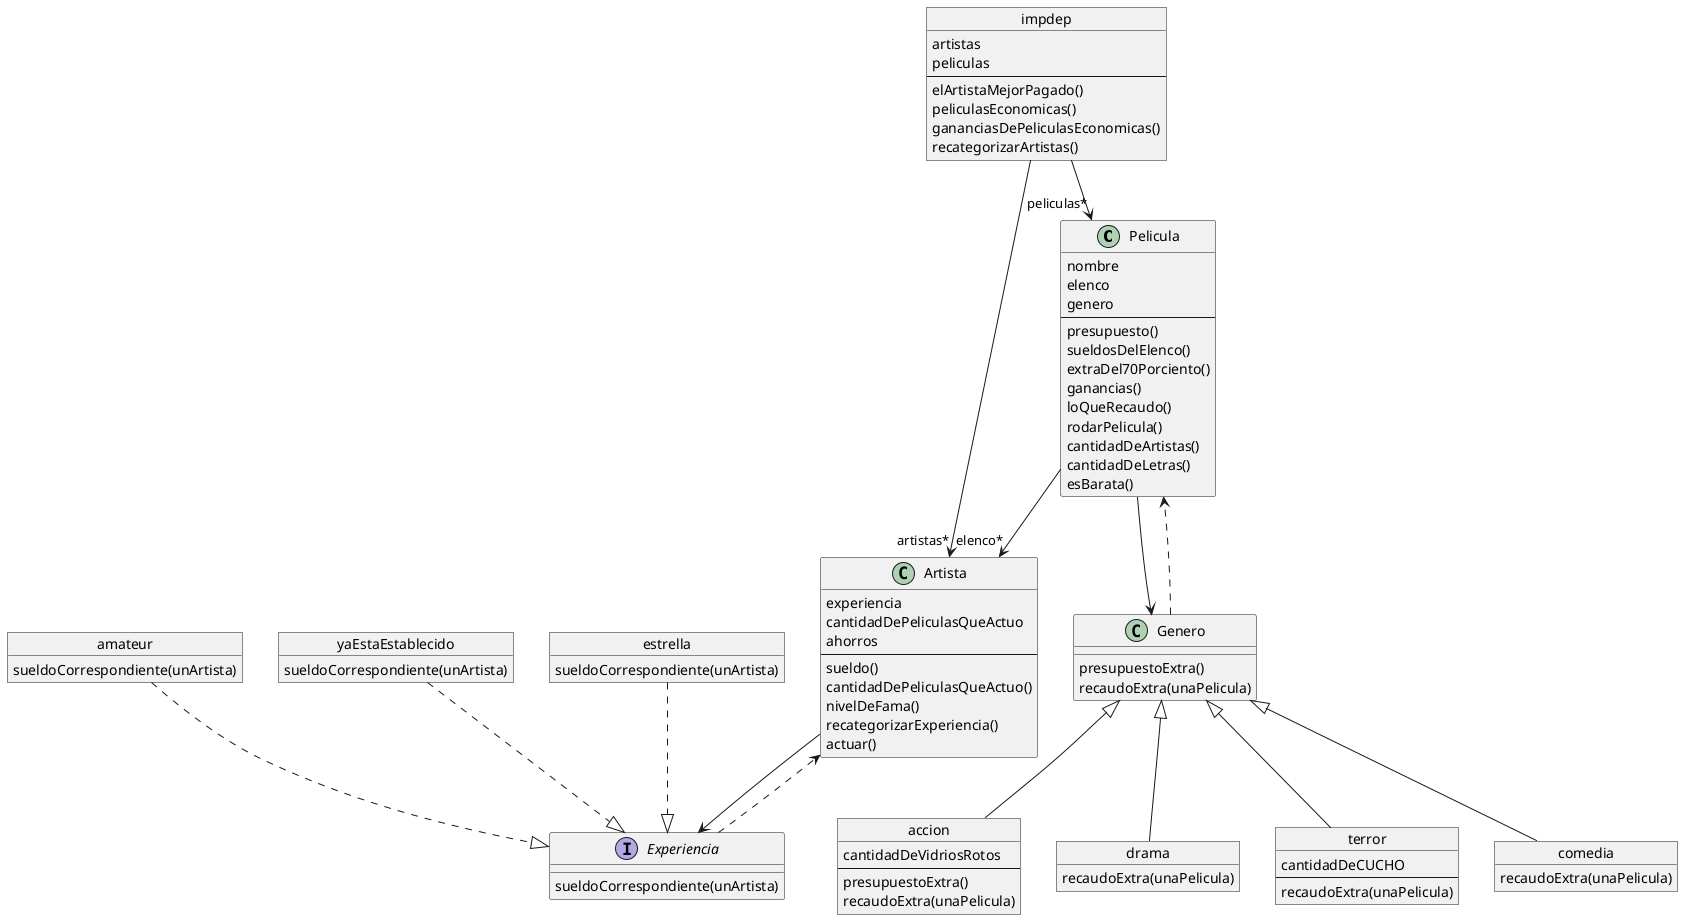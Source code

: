 @startuml
class Pelicula{
    nombre
    elenco
    genero
    --
    presupuesto()
    sueldosDelElenco()
    extraDel70Porciento()
    ganancias()
    loQueRecaudo()
    rodarPelicula()
    cantidadDeArtistas()
    cantidadDeLetras()
    esBarata()
}
object amateur{
    sueldoCorrespondiente(unArtista)
}
object yaEstaEstablecido{
    sueldoCorrespondiente(unArtista)
}
object estrella{
    sueldoCorrespondiente(unArtista)
}
class Artista{
    experiencia
    cantidadDePeliculasQueActuo
    ahorros
    --
    sueldo()
    cantidadDePeliculasQueActuo()
    nivelDeFama()
    recategorizarExperiencia()
    actuar()
}

class Genero{
    presupuestoExtra()
    recaudoExtra(unaPelicula)
}
object accion{
    cantidadDeVidriosRotos
    --
    presupuestoExtra()
    recaudoExtra(unaPelicula)
}
object drama{
    recaudoExtra(unaPelicula)
}
object terror{
    cantidadDeCUCHO
    --
    recaudoExtra(unaPelicula)
}
object comedia {
    recaudoExtra(unaPelicula)
}
object impdep{
    artistas
    peliculas
    --
    elArtistaMejorPagado()
    peliculasEconomicas()
    gananciasDePeliculasEconomicas()
    recategorizarArtistas()
}

impdep --> "artistas*" Artista
impdep --> "peliculas*" Pelicula
Pelicula --> "elenco*" Artista
Genero <|-- drama
Genero <|-- terror
Genero <|-- comedia
Genero <|-- accion
Pelicula --> Genero
Artista-->Experiencia
interface Experiencia{
    sueldoCorrespondiente(unArtista)
}
amateur ..|> Experiencia
yaEstaEstablecido ..|> Experiencia
estrella ..|> Experiencia

Experiencia ..> Artista
Genero ..> Pelicula
@enduml